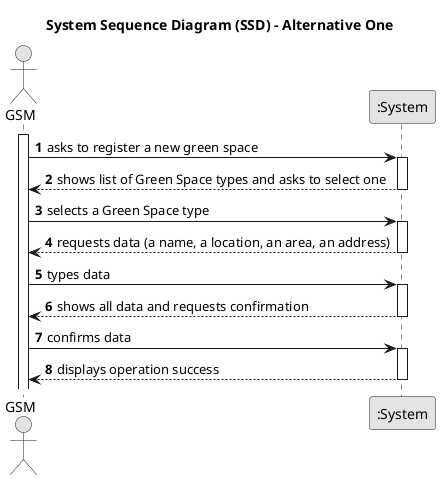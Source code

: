 @startuml
skinparam monochrome true
skinparam packageStyle rectangle
skinparam shadowing false

title System Sequence Diagram (SSD) - Alternative One

autonumber

actor "GSM" as Employee
participant ":System" as System

activate Employee

    Employee -> System : asks to register a new green space
    activate System

        System --> Employee : shows list of Green Space types and asks to select one
    deactivate System

    Employee -> System : selects a Green Space type
    activate System

        System --> Employee : requests data (a name, a location, an area, an address)
    deactivate System

    Employee -> System : types data
    activate System

        System --> Employee : shows all data and requests confirmation
    deactivate System

    Employee -> System : confirms data
        activate System

        System --> Employee : displays operation success
            deactivate System

@enduml